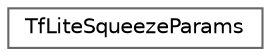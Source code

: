 digraph "Graphical Class Hierarchy"
{
 // LATEX_PDF_SIZE
  bgcolor="transparent";
  edge [fontname=Helvetica,fontsize=10,labelfontname=Helvetica,labelfontsize=10];
  node [fontname=Helvetica,fontsize=10,shape=box,height=0.2,width=0.4];
  rankdir="LR";
  Node0 [id="Node000000",label="TfLiteSqueezeParams",height=0.2,width=0.4,color="grey40", fillcolor="white", style="filled",URL="$struct_tf_lite_squeeze_params.html",tooltip=" "];
}

